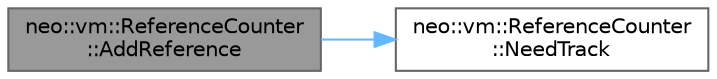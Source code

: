 digraph "neo::vm::ReferenceCounter::AddReference"
{
 // LATEX_PDF_SIZE
  bgcolor="transparent";
  edge [fontname=Helvetica,fontsize=10,labelfontname=Helvetica,labelfontsize=10];
  node [fontname=Helvetica,fontsize=10,shape=box,height=0.2,width=0.4];
  rankdir="LR";
  Node1 [id="Node000001",label="neo::vm::ReferenceCounter\l::AddReference",height=0.2,width=0.4,color="gray40", fillcolor="grey60", style="filled", fontcolor="black",tooltip="Adds a reference from a parent to a child."];
  Node1 -> Node2 [id="edge1_Node000001_Node000002",color="steelblue1",style="solid",tooltip=" "];
  Node2 [id="Node000002",label="neo::vm::ReferenceCounter\l::NeedTrack",height=0.2,width=0.4,color="grey40", fillcolor="white", style="filled",URL="$classneo_1_1vm_1_1_reference_counter.html#ad756063b6db0f17910b852b001de10c5",tooltip="Determines if an item needs to be tracked based on its type."];
}
